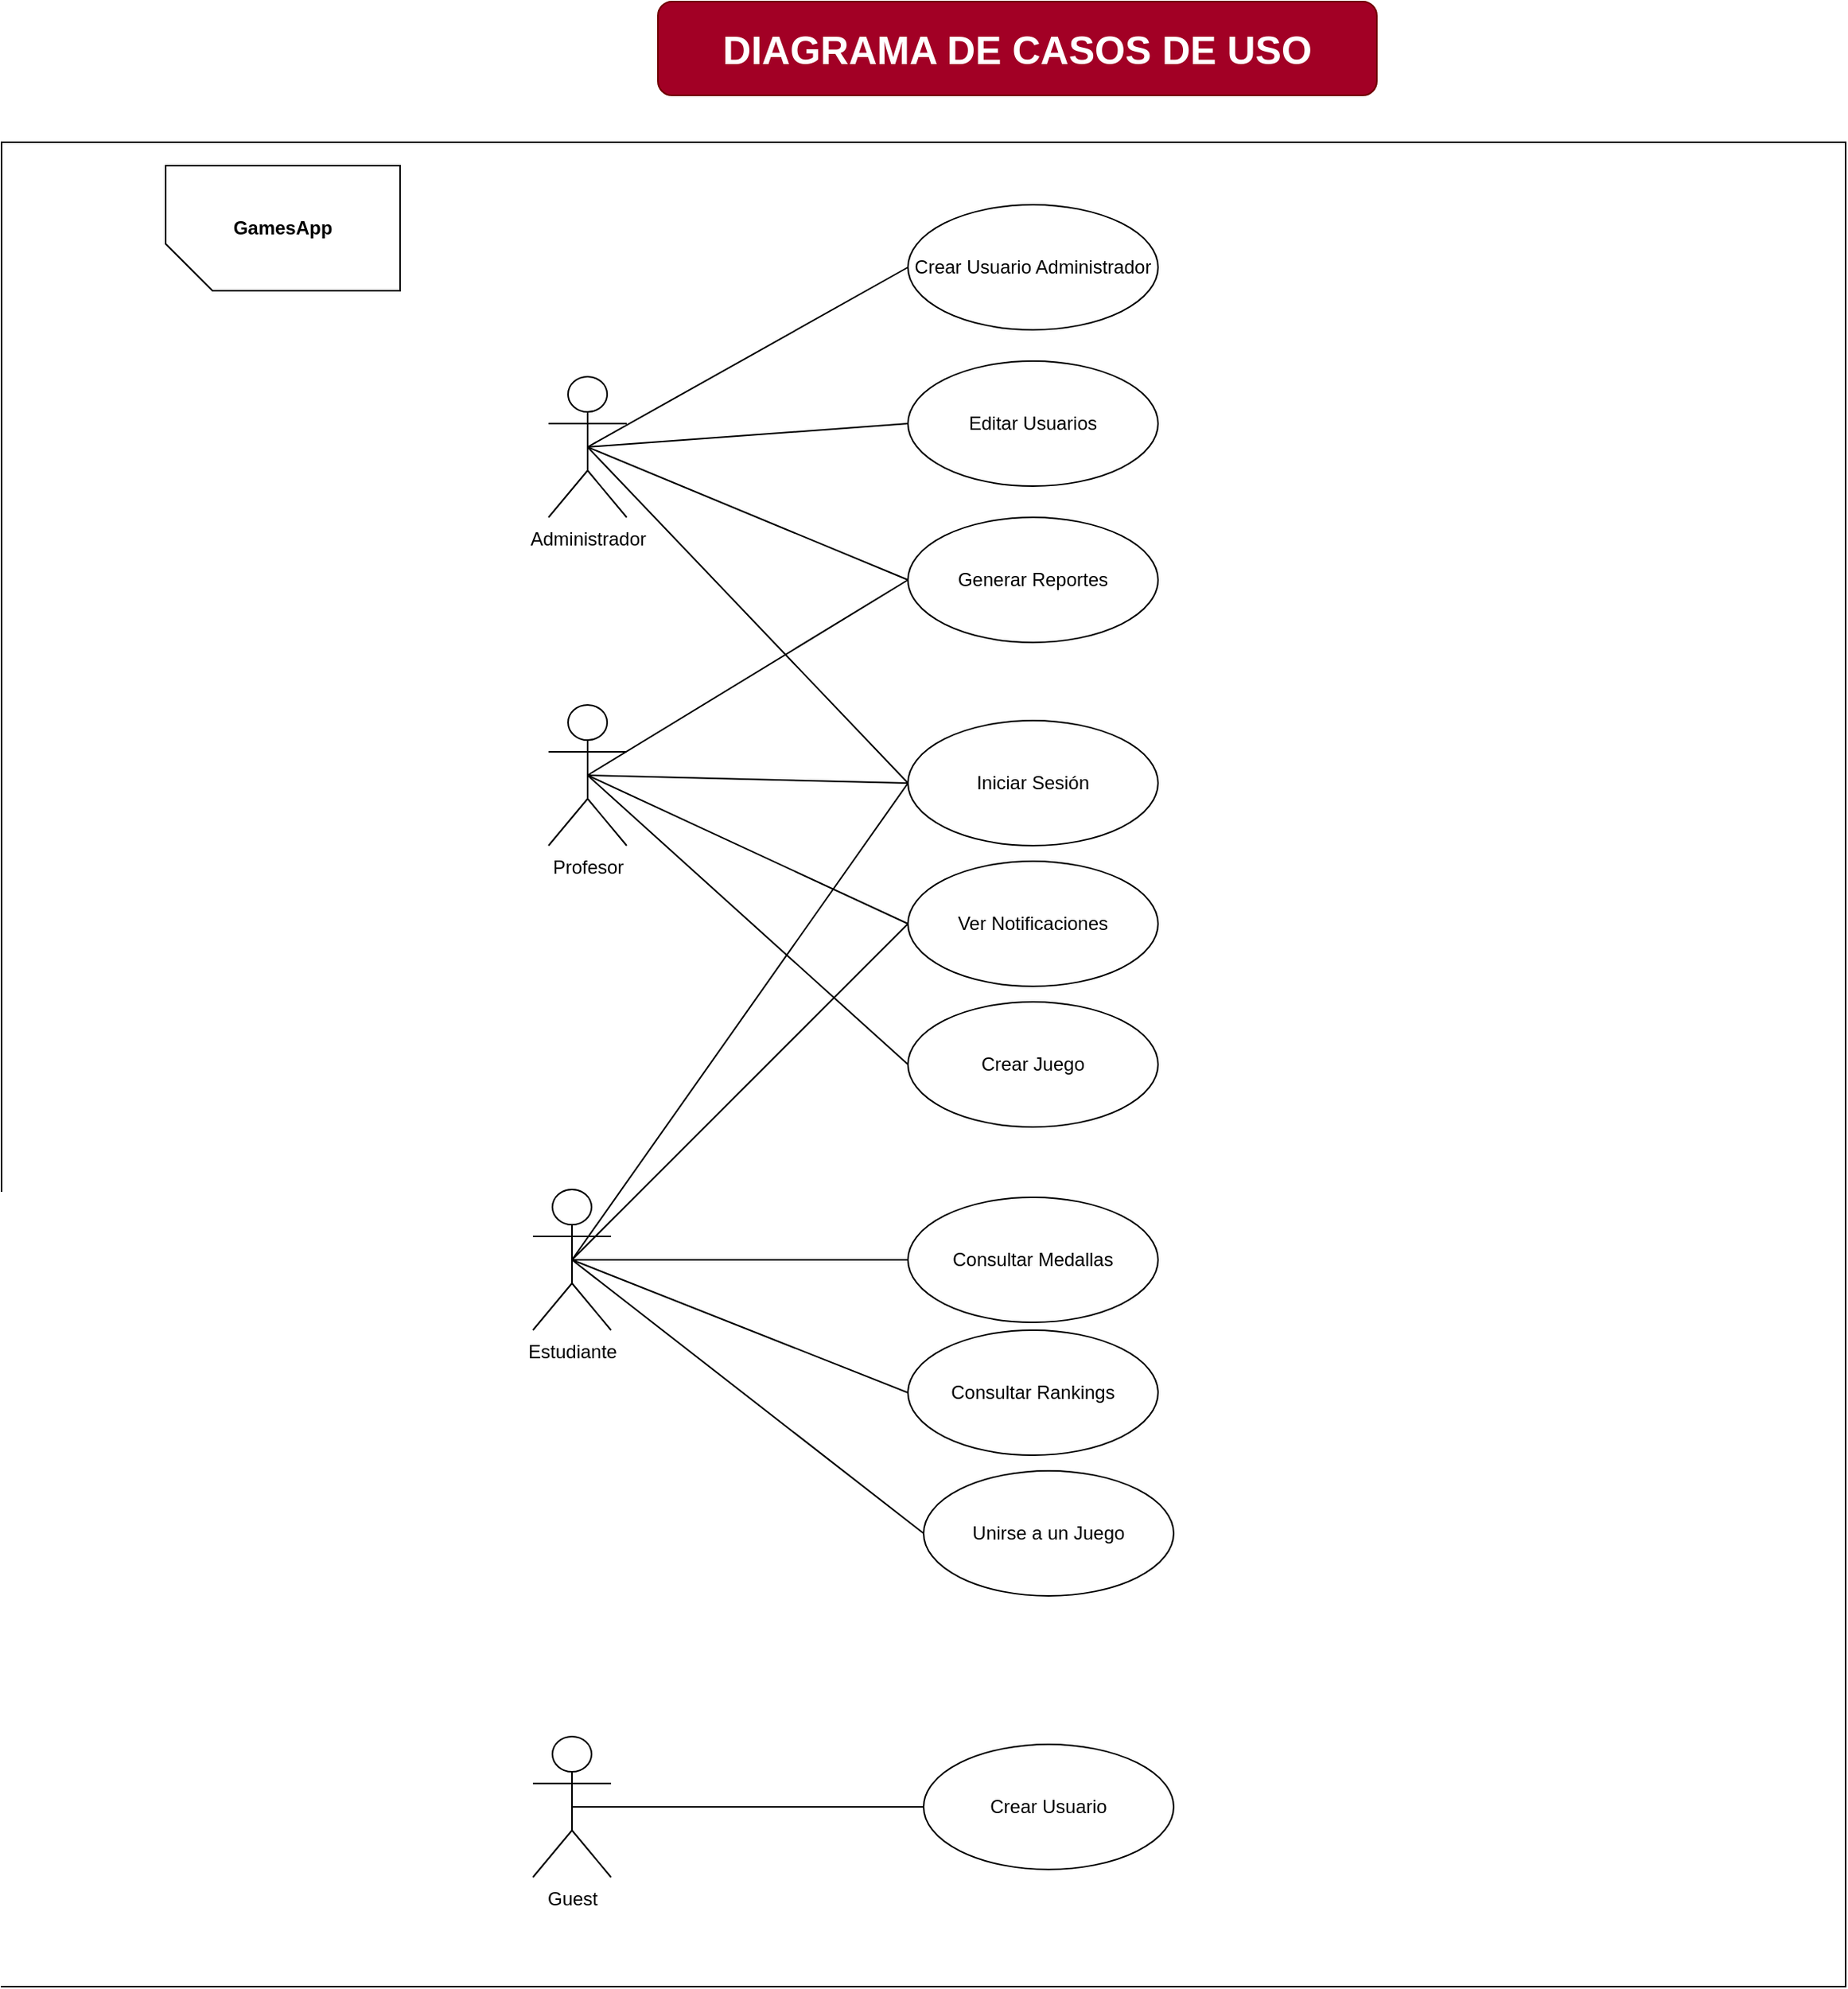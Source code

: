 <mxfile version="21.2.8" type="device">
  <diagram name="Página-1" id="EnrBJhIqC56QHguEJ8rk">
    <mxGraphModel dx="2261" dy="852" grid="1" gridSize="10" guides="1" tooltips="1" connect="1" arrows="1" fold="1" page="1" pageScale="1" pageWidth="827" pageHeight="1169" math="0" shadow="0">
      <root>
        <mxCell id="0" />
        <mxCell id="1" parent="0" />
        <mxCell id="hGYG-Stdiatq9FKW4yIF-1" value="DIAGRAMA DE CASOS DE USO" style="rounded=1;whiteSpace=wrap;html=1;fillColor=#a20025;fontColor=#ffffff;strokeColor=#6F0000;fontSize=25;fontStyle=1" vertex="1" parent="1">
          <mxGeometry x="330" y="20" width="460" height="60" as="geometry" />
        </mxCell>
        <mxCell id="hGYG-Stdiatq9FKW4yIF-2" value="" style="whiteSpace=wrap;html=1;aspect=fixed;" vertex="1" parent="1">
          <mxGeometry x="-90" y="110" width="1180" height="1180" as="geometry" />
        </mxCell>
        <mxCell id="hGYG-Stdiatq9FKW4yIF-3" value="" style="shape=card;whiteSpace=wrap;html=1;rotation=-90;direction=east;" vertex="1" parent="1">
          <mxGeometry x="50" y="90" width="80" height="150" as="geometry" />
        </mxCell>
        <mxCell id="hGYG-Stdiatq9FKW4yIF-4" value="GamesApp" style="text;html=1;strokeColor=none;fillColor=none;align=center;verticalAlign=middle;whiteSpace=wrap;rounded=0;fontStyle=1" vertex="1" parent="1">
          <mxGeometry x="60" y="150" width="60" height="30" as="geometry" />
        </mxCell>
        <mxCell id="hGYG-Stdiatq9FKW4yIF-5" value="Profesor" style="shape=umlActor;verticalLabelPosition=bottom;verticalAlign=top;html=1;outlineConnect=0;" vertex="1" parent="1">
          <mxGeometry x="260" y="470" width="50" height="90" as="geometry" />
        </mxCell>
        <mxCell id="hGYG-Stdiatq9FKW4yIF-6" value="Estudiante" style="shape=umlActor;verticalLabelPosition=bottom;verticalAlign=top;html=1;outlineConnect=0;" vertex="1" parent="1">
          <mxGeometry x="250" y="780" width="50" height="90" as="geometry" />
        </mxCell>
        <mxCell id="hGYG-Stdiatq9FKW4yIF-7" value="Administrador" style="shape=umlActor;verticalLabelPosition=bottom;verticalAlign=top;html=1;outlineConnect=0;" vertex="1" parent="1">
          <mxGeometry x="260" y="260" width="50" height="90" as="geometry" />
        </mxCell>
        <mxCell id="hGYG-Stdiatq9FKW4yIF-8" value="Guest" style="shape=umlActor;verticalLabelPosition=bottom;verticalAlign=top;html=1;outlineConnect=0;" vertex="1" parent="1">
          <mxGeometry x="250" y="1130" width="50" height="90" as="geometry" />
        </mxCell>
        <mxCell id="hGYG-Stdiatq9FKW4yIF-9" value="Crear Usuario" style="ellipse;whiteSpace=wrap;html=1;" vertex="1" parent="1">
          <mxGeometry x="500" y="1135" width="160" height="80" as="geometry" />
        </mxCell>
        <mxCell id="hGYG-Stdiatq9FKW4yIF-11" value="" style="endArrow=none;html=1;rounded=0;exitX=0.5;exitY=0.5;exitDx=0;exitDy=0;exitPerimeter=0;entryX=0;entryY=0.5;entryDx=0;entryDy=0;" edge="1" parent="1" source="hGYG-Stdiatq9FKW4yIF-8" target="hGYG-Stdiatq9FKW4yIF-9">
          <mxGeometry width="50" height="50" relative="1" as="geometry">
            <mxPoint x="400" y="1110" as="sourcePoint" />
            <mxPoint x="450" y="1060" as="targetPoint" />
          </mxGeometry>
        </mxCell>
        <mxCell id="hGYG-Stdiatq9FKW4yIF-12" value="Crear Usuario Administrador" style="ellipse;whiteSpace=wrap;html=1;" vertex="1" parent="1">
          <mxGeometry x="490" y="150" width="160" height="80" as="geometry" />
        </mxCell>
        <mxCell id="hGYG-Stdiatq9FKW4yIF-13" value="" style="endArrow=none;html=1;rounded=0;exitX=0.5;exitY=0.5;exitDx=0;exitDy=0;exitPerimeter=0;entryX=0;entryY=0.5;entryDx=0;entryDy=0;" edge="1" parent="1" source="hGYG-Stdiatq9FKW4yIF-7" target="hGYG-Stdiatq9FKW4yIF-12">
          <mxGeometry width="50" height="50" relative="1" as="geometry">
            <mxPoint x="380" y="350" as="sourcePoint" />
            <mxPoint x="430" y="300" as="targetPoint" />
          </mxGeometry>
        </mxCell>
        <mxCell id="hGYG-Stdiatq9FKW4yIF-14" value="Editar Usuarios" style="ellipse;whiteSpace=wrap;html=1;" vertex="1" parent="1">
          <mxGeometry x="490" y="250" width="160" height="80" as="geometry" />
        </mxCell>
        <mxCell id="hGYG-Stdiatq9FKW4yIF-15" value="Generar Reportes" style="ellipse;whiteSpace=wrap;html=1;" vertex="1" parent="1">
          <mxGeometry x="490" y="350" width="160" height="80" as="geometry" />
        </mxCell>
        <mxCell id="hGYG-Stdiatq9FKW4yIF-16" value="Iniciar Sesión" style="ellipse;whiteSpace=wrap;html=1;" vertex="1" parent="1">
          <mxGeometry x="490" y="480" width="160" height="80" as="geometry" />
        </mxCell>
        <mxCell id="hGYG-Stdiatq9FKW4yIF-17" style="edgeStyle=orthogonalEdgeStyle;rounded=0;orthogonalLoop=1;jettySize=auto;html=1;exitX=0.5;exitY=1;exitDx=0;exitDy=0;" edge="1" parent="1" source="hGYG-Stdiatq9FKW4yIF-4" target="hGYG-Stdiatq9FKW4yIF-4">
          <mxGeometry relative="1" as="geometry" />
        </mxCell>
        <mxCell id="hGYG-Stdiatq9FKW4yIF-18" value="" style="endArrow=none;html=1;rounded=0;exitX=0.5;exitY=0.5;exitDx=0;exitDy=0;exitPerimeter=0;entryX=0;entryY=0.5;entryDx=0;entryDy=0;" edge="1" parent="1" source="hGYG-Stdiatq9FKW4yIF-7" target="hGYG-Stdiatq9FKW4yIF-14">
          <mxGeometry width="50" height="50" relative="1" as="geometry">
            <mxPoint x="310" y="480" as="sourcePoint" />
            <mxPoint x="360" y="430" as="targetPoint" />
          </mxGeometry>
        </mxCell>
        <mxCell id="hGYG-Stdiatq9FKW4yIF-19" value="" style="endArrow=none;html=1;rounded=0;exitX=0.5;exitY=0.5;exitDx=0;exitDy=0;exitPerimeter=0;entryX=0;entryY=0.5;entryDx=0;entryDy=0;" edge="1" parent="1" source="hGYG-Stdiatq9FKW4yIF-7" target="hGYG-Stdiatq9FKW4yIF-15">
          <mxGeometry width="50" height="50" relative="1" as="geometry">
            <mxPoint x="380" y="440" as="sourcePoint" />
            <mxPoint x="430" y="390" as="targetPoint" />
          </mxGeometry>
        </mxCell>
        <mxCell id="hGYG-Stdiatq9FKW4yIF-20" value="" style="endArrow=none;html=1;rounded=0;exitX=0.5;exitY=0.5;exitDx=0;exitDy=0;exitPerimeter=0;entryX=0;entryY=0.5;entryDx=0;entryDy=0;" edge="1" parent="1" source="hGYG-Stdiatq9FKW4yIF-7" target="hGYG-Stdiatq9FKW4yIF-16">
          <mxGeometry width="50" height="50" relative="1" as="geometry">
            <mxPoint x="440" y="670" as="sourcePoint" />
            <mxPoint x="490" y="620" as="targetPoint" />
          </mxGeometry>
        </mxCell>
        <mxCell id="hGYG-Stdiatq9FKW4yIF-21" value="" style="endArrow=none;html=1;rounded=0;exitX=0.5;exitY=0.5;exitDx=0;exitDy=0;exitPerimeter=0;entryX=0;entryY=0.5;entryDx=0;entryDy=0;" edge="1" parent="1" source="hGYG-Stdiatq9FKW4yIF-5" target="hGYG-Stdiatq9FKW4yIF-16">
          <mxGeometry width="50" height="50" relative="1" as="geometry">
            <mxPoint x="450" y="650" as="sourcePoint" />
            <mxPoint x="500" y="600" as="targetPoint" />
          </mxGeometry>
        </mxCell>
        <mxCell id="hGYG-Stdiatq9FKW4yIF-22" value="" style="endArrow=none;html=1;rounded=0;entryX=0;entryY=0.5;entryDx=0;entryDy=0;exitX=0.5;exitY=0.5;exitDx=0;exitDy=0;exitPerimeter=0;" edge="1" parent="1" source="hGYG-Stdiatq9FKW4yIF-6" target="hGYG-Stdiatq9FKW4yIF-16">
          <mxGeometry width="50" height="50" relative="1" as="geometry">
            <mxPoint x="370" y="780" as="sourcePoint" />
            <mxPoint x="420" y="730" as="targetPoint" />
          </mxGeometry>
        </mxCell>
        <mxCell id="hGYG-Stdiatq9FKW4yIF-23" value="Ver Notificaciones" style="ellipse;whiteSpace=wrap;html=1;" vertex="1" parent="1">
          <mxGeometry x="490" y="570" width="160" height="80" as="geometry" />
        </mxCell>
        <mxCell id="hGYG-Stdiatq9FKW4yIF-24" value="" style="endArrow=none;html=1;rounded=0;exitX=0.5;exitY=0.5;exitDx=0;exitDy=0;exitPerimeter=0;entryX=0;entryY=0.5;entryDx=0;entryDy=0;" edge="1" parent="1" source="hGYG-Stdiatq9FKW4yIF-5" target="hGYG-Stdiatq9FKW4yIF-23">
          <mxGeometry width="50" height="50" relative="1" as="geometry">
            <mxPoint x="500" y="770" as="sourcePoint" />
            <mxPoint x="550" y="720" as="targetPoint" />
          </mxGeometry>
        </mxCell>
        <mxCell id="hGYG-Stdiatq9FKW4yIF-26" value="" style="endArrow=none;html=1;rounded=0;entryX=0;entryY=0.5;entryDx=0;entryDy=0;exitX=0.5;exitY=0.5;exitDx=0;exitDy=0;exitPerimeter=0;" edge="1" parent="1" source="hGYG-Stdiatq9FKW4yIF-6" target="hGYG-Stdiatq9FKW4yIF-23">
          <mxGeometry width="50" height="50" relative="1" as="geometry">
            <mxPoint x="440" y="830" as="sourcePoint" />
            <mxPoint x="490" y="780" as="targetPoint" />
          </mxGeometry>
        </mxCell>
        <mxCell id="hGYG-Stdiatq9FKW4yIF-27" value="Consultar Rankings" style="ellipse;whiteSpace=wrap;html=1;" vertex="1" parent="1">
          <mxGeometry x="490" y="870" width="160" height="80" as="geometry" />
        </mxCell>
        <mxCell id="hGYG-Stdiatq9FKW4yIF-28" value="" style="endArrow=none;html=1;rounded=0;exitX=0.5;exitY=0.5;exitDx=0;exitDy=0;exitPerimeter=0;entryX=0;entryY=0.5;entryDx=0;entryDy=0;" edge="1" parent="1" source="hGYG-Stdiatq9FKW4yIF-6" target="hGYG-Stdiatq9FKW4yIF-27">
          <mxGeometry width="50" height="50" relative="1" as="geometry">
            <mxPoint x="420" y="920" as="sourcePoint" />
            <mxPoint x="470" y="870" as="targetPoint" />
          </mxGeometry>
        </mxCell>
        <mxCell id="hGYG-Stdiatq9FKW4yIF-30" value="Crear Juego" style="ellipse;whiteSpace=wrap;html=1;" vertex="1" parent="1">
          <mxGeometry x="490" y="660" width="160" height="80" as="geometry" />
        </mxCell>
        <mxCell id="hGYG-Stdiatq9FKW4yIF-31" value="" style="endArrow=none;html=1;rounded=0;exitX=0.5;exitY=0.5;exitDx=0;exitDy=0;exitPerimeter=0;entryX=0;entryY=0.5;entryDx=0;entryDy=0;" edge="1" parent="1" source="hGYG-Stdiatq9FKW4yIF-5" target="hGYG-Stdiatq9FKW4yIF-30">
          <mxGeometry width="50" height="50" relative="1" as="geometry">
            <mxPoint x="450" y="790" as="sourcePoint" />
            <mxPoint x="500" y="740" as="targetPoint" />
          </mxGeometry>
        </mxCell>
        <mxCell id="hGYG-Stdiatq9FKW4yIF-32" value="" style="endArrow=none;html=1;rounded=0;entryX=0;entryY=0.5;entryDx=0;entryDy=0;exitX=0.5;exitY=0.5;exitDx=0;exitDy=0;exitPerimeter=0;" edge="1" parent="1" source="hGYG-Stdiatq9FKW4yIF-5" target="hGYG-Stdiatq9FKW4yIF-15">
          <mxGeometry width="50" height="50" relative="1" as="geometry">
            <mxPoint x="230" y="650" as="sourcePoint" />
            <mxPoint x="280" y="600" as="targetPoint" />
          </mxGeometry>
        </mxCell>
        <mxCell id="hGYG-Stdiatq9FKW4yIF-33" value="Consultar Medallas" style="ellipse;whiteSpace=wrap;html=1;" vertex="1" parent="1">
          <mxGeometry x="490" y="785" width="160" height="80" as="geometry" />
        </mxCell>
        <mxCell id="hGYG-Stdiatq9FKW4yIF-34" value="" style="endArrow=none;html=1;rounded=0;exitX=0.5;exitY=0.5;exitDx=0;exitDy=0;exitPerimeter=0;entryX=0;entryY=0.5;entryDx=0;entryDy=0;" edge="1" parent="1" source="hGYG-Stdiatq9FKW4yIF-6" target="hGYG-Stdiatq9FKW4yIF-33">
          <mxGeometry width="50" height="50" relative="1" as="geometry">
            <mxPoint x="290" y="1000" as="sourcePoint" />
            <mxPoint x="340" y="950" as="targetPoint" />
          </mxGeometry>
        </mxCell>
        <mxCell id="hGYG-Stdiatq9FKW4yIF-35" value="Unirse a un Juego" style="ellipse;whiteSpace=wrap;html=1;" vertex="1" parent="1">
          <mxGeometry x="500" y="960" width="160" height="80" as="geometry" />
        </mxCell>
        <mxCell id="hGYG-Stdiatq9FKW4yIF-36" value="" style="endArrow=none;html=1;rounded=0;exitX=0.5;exitY=0.5;exitDx=0;exitDy=0;exitPerimeter=0;entryX=0;entryY=0.5;entryDx=0;entryDy=0;" edge="1" parent="1" source="hGYG-Stdiatq9FKW4yIF-6" target="hGYG-Stdiatq9FKW4yIF-35">
          <mxGeometry width="50" height="50" relative="1" as="geometry">
            <mxPoint x="360" y="1060" as="sourcePoint" />
            <mxPoint x="410" y="1010" as="targetPoint" />
          </mxGeometry>
        </mxCell>
      </root>
    </mxGraphModel>
  </diagram>
</mxfile>
